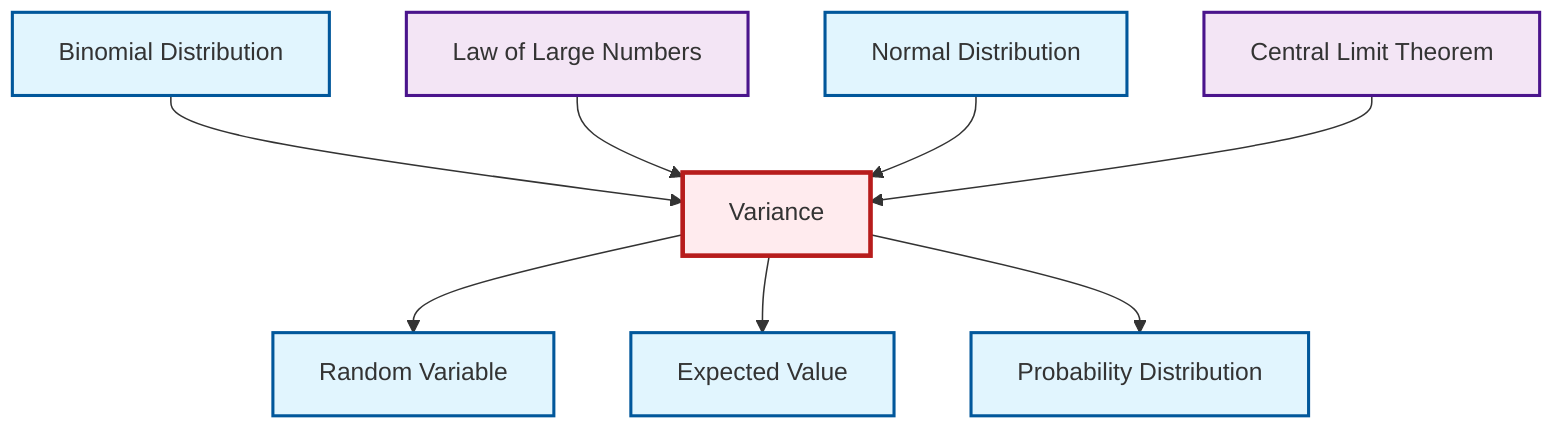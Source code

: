 graph TD
    classDef definition fill:#e1f5fe,stroke:#01579b,stroke-width:2px
    classDef theorem fill:#f3e5f5,stroke:#4a148c,stroke-width:2px
    classDef axiom fill:#fff3e0,stroke:#e65100,stroke-width:2px
    classDef example fill:#e8f5e9,stroke:#1b5e20,stroke-width:2px
    classDef current fill:#ffebee,stroke:#b71c1c,stroke-width:3px
    thm-law-of-large-numbers["Law of Large Numbers"]:::theorem
    def-normal-distribution["Normal Distribution"]:::definition
    def-probability-distribution["Probability Distribution"]:::definition
    def-random-variable["Random Variable"]:::definition
    def-binomial-distribution["Binomial Distribution"]:::definition
    thm-central-limit["Central Limit Theorem"]:::theorem
    def-variance["Variance"]:::definition
    def-expectation["Expected Value"]:::definition
    def-binomial-distribution --> def-variance
    thm-law-of-large-numbers --> def-variance
    def-normal-distribution --> def-variance
    def-variance --> def-random-variable
    def-variance --> def-expectation
    def-variance --> def-probability-distribution
    thm-central-limit --> def-variance
    class def-variance current